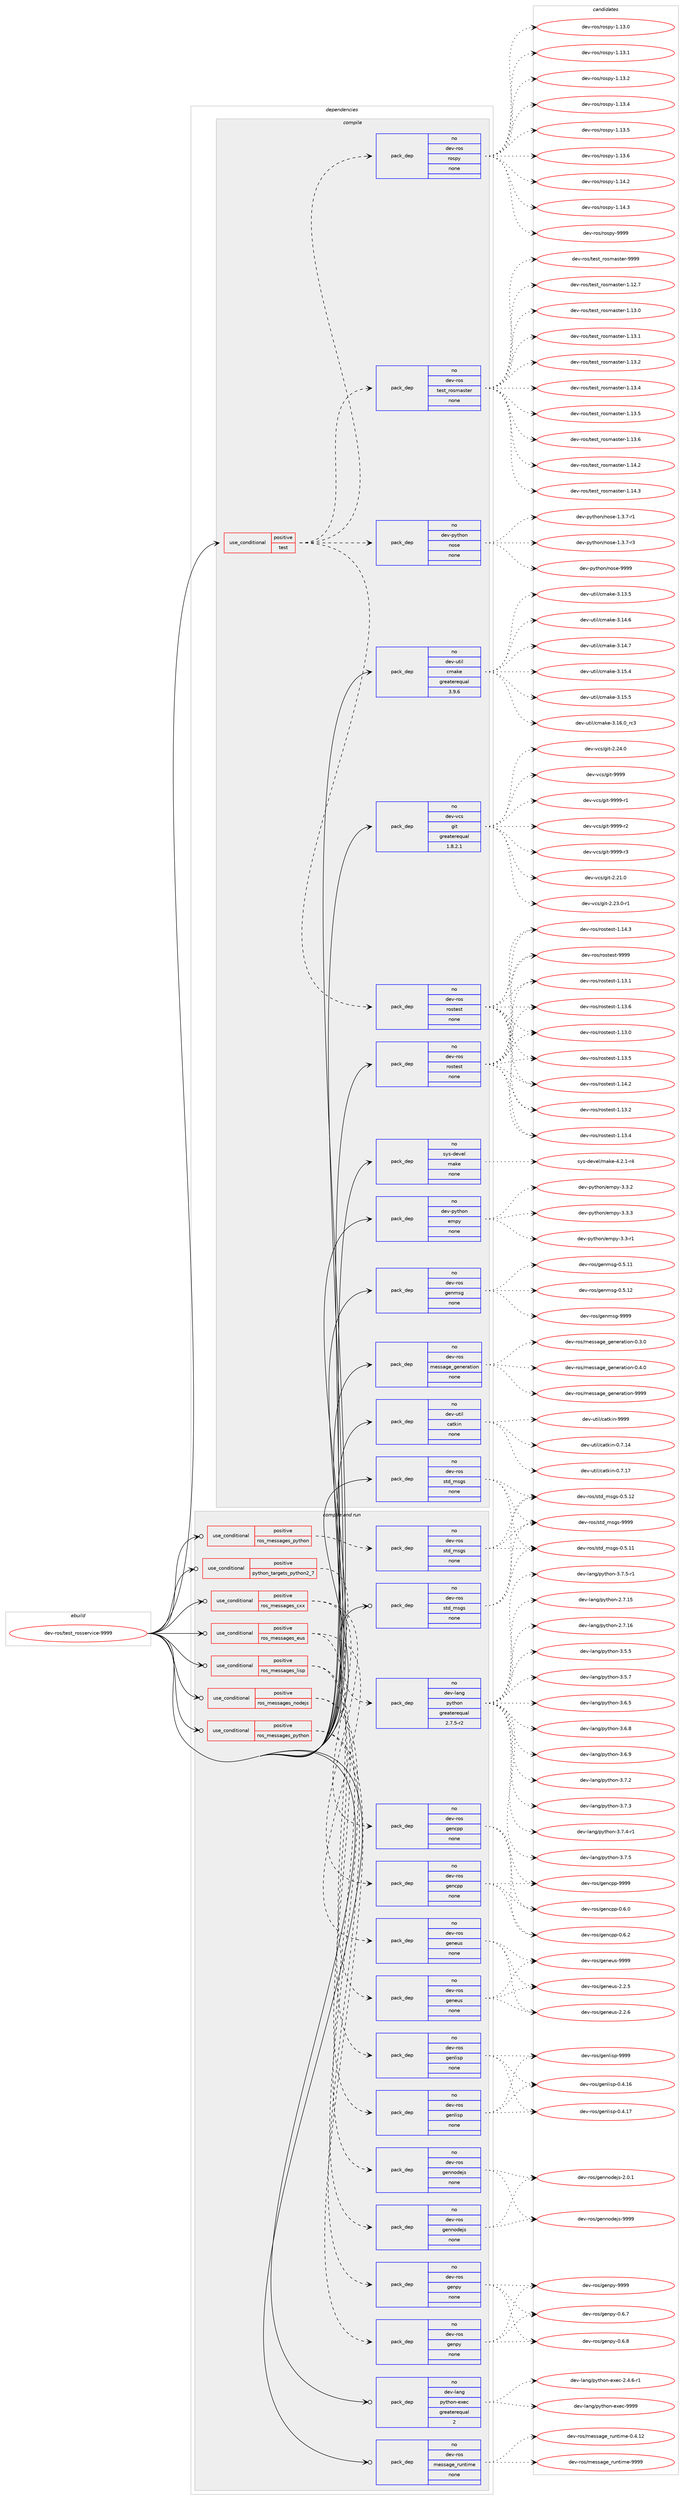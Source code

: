digraph prolog {

# *************
# Graph options
# *************

newrank=true;
concentrate=true;
compound=true;
graph [rankdir=LR,fontname=Helvetica,fontsize=10,ranksep=1.5];#, ranksep=2.5, nodesep=0.2];
edge  [arrowhead=vee];
node  [fontname=Helvetica,fontsize=10];

# **********
# The ebuild
# **********

subgraph cluster_leftcol {
color=gray;
rank=same;
label=<<i>ebuild</i>>;
id [label="dev-ros/test_rosservice-9999", color=red, width=4, href="../dev-ros/test_rosservice-9999.svg"];
}

# ****************
# The dependencies
# ****************

subgraph cluster_midcol {
color=gray;
label=<<i>dependencies</i>>;
subgraph cluster_compile {
fillcolor="#eeeeee";
style=filled;
label=<<i>compile</i>>;
subgraph cond156162 {
dependency670573 [label=<<TABLE BORDER="0" CELLBORDER="1" CELLSPACING="0" CELLPADDING="4"><TR><TD ROWSPAN="3" CELLPADDING="10">use_conditional</TD></TR><TR><TD>positive</TD></TR><TR><TD>test</TD></TR></TABLE>>, shape=none, color=red];
subgraph pack502505 {
dependency670574 [label=<<TABLE BORDER="0" CELLBORDER="1" CELLSPACING="0" CELLPADDING="4" WIDTH="220"><TR><TD ROWSPAN="6" CELLPADDING="30">pack_dep</TD></TR><TR><TD WIDTH="110">no</TD></TR><TR><TD>dev-ros</TD></TR><TR><TD>test_rosmaster</TD></TR><TR><TD>none</TD></TR><TR><TD></TD></TR></TABLE>>, shape=none, color=blue];
}
dependency670573:e -> dependency670574:w [weight=20,style="dashed",arrowhead="vee"];
subgraph pack502506 {
dependency670575 [label=<<TABLE BORDER="0" CELLBORDER="1" CELLSPACING="0" CELLPADDING="4" WIDTH="220"><TR><TD ROWSPAN="6" CELLPADDING="30">pack_dep</TD></TR><TR><TD WIDTH="110">no</TD></TR><TR><TD>dev-ros</TD></TR><TR><TD>rospy</TD></TR><TR><TD>none</TD></TR><TR><TD></TD></TR></TABLE>>, shape=none, color=blue];
}
dependency670573:e -> dependency670575:w [weight=20,style="dashed",arrowhead="vee"];
subgraph pack502507 {
dependency670576 [label=<<TABLE BORDER="0" CELLBORDER="1" CELLSPACING="0" CELLPADDING="4" WIDTH="220"><TR><TD ROWSPAN="6" CELLPADDING="30">pack_dep</TD></TR><TR><TD WIDTH="110">no</TD></TR><TR><TD>dev-ros</TD></TR><TR><TD>rostest</TD></TR><TR><TD>none</TD></TR><TR><TD></TD></TR></TABLE>>, shape=none, color=blue];
}
dependency670573:e -> dependency670576:w [weight=20,style="dashed",arrowhead="vee"];
subgraph pack502508 {
dependency670577 [label=<<TABLE BORDER="0" CELLBORDER="1" CELLSPACING="0" CELLPADDING="4" WIDTH="220"><TR><TD ROWSPAN="6" CELLPADDING="30">pack_dep</TD></TR><TR><TD WIDTH="110">no</TD></TR><TR><TD>dev-python</TD></TR><TR><TD>nose</TD></TR><TR><TD>none</TD></TR><TR><TD></TD></TR></TABLE>>, shape=none, color=blue];
}
dependency670573:e -> dependency670577:w [weight=20,style="dashed",arrowhead="vee"];
}
id:e -> dependency670573:w [weight=20,style="solid",arrowhead="vee"];
subgraph pack502509 {
dependency670578 [label=<<TABLE BORDER="0" CELLBORDER="1" CELLSPACING="0" CELLPADDING="4" WIDTH="220"><TR><TD ROWSPAN="6" CELLPADDING="30">pack_dep</TD></TR><TR><TD WIDTH="110">no</TD></TR><TR><TD>dev-python</TD></TR><TR><TD>empy</TD></TR><TR><TD>none</TD></TR><TR><TD></TD></TR></TABLE>>, shape=none, color=blue];
}
id:e -> dependency670578:w [weight=20,style="solid",arrowhead="vee"];
subgraph pack502510 {
dependency670579 [label=<<TABLE BORDER="0" CELLBORDER="1" CELLSPACING="0" CELLPADDING="4" WIDTH="220"><TR><TD ROWSPAN="6" CELLPADDING="30">pack_dep</TD></TR><TR><TD WIDTH="110">no</TD></TR><TR><TD>dev-ros</TD></TR><TR><TD>genmsg</TD></TR><TR><TD>none</TD></TR><TR><TD></TD></TR></TABLE>>, shape=none, color=blue];
}
id:e -> dependency670579:w [weight=20,style="solid",arrowhead="vee"];
subgraph pack502511 {
dependency670580 [label=<<TABLE BORDER="0" CELLBORDER="1" CELLSPACING="0" CELLPADDING="4" WIDTH="220"><TR><TD ROWSPAN="6" CELLPADDING="30">pack_dep</TD></TR><TR><TD WIDTH="110">no</TD></TR><TR><TD>dev-ros</TD></TR><TR><TD>message_generation</TD></TR><TR><TD>none</TD></TR><TR><TD></TD></TR></TABLE>>, shape=none, color=blue];
}
id:e -> dependency670580:w [weight=20,style="solid",arrowhead="vee"];
subgraph pack502512 {
dependency670581 [label=<<TABLE BORDER="0" CELLBORDER="1" CELLSPACING="0" CELLPADDING="4" WIDTH="220"><TR><TD ROWSPAN="6" CELLPADDING="30">pack_dep</TD></TR><TR><TD WIDTH="110">no</TD></TR><TR><TD>dev-ros</TD></TR><TR><TD>rostest</TD></TR><TR><TD>none</TD></TR><TR><TD></TD></TR></TABLE>>, shape=none, color=blue];
}
id:e -> dependency670581:w [weight=20,style="solid",arrowhead="vee"];
subgraph pack502513 {
dependency670582 [label=<<TABLE BORDER="0" CELLBORDER="1" CELLSPACING="0" CELLPADDING="4" WIDTH="220"><TR><TD ROWSPAN="6" CELLPADDING="30">pack_dep</TD></TR><TR><TD WIDTH="110">no</TD></TR><TR><TD>dev-ros</TD></TR><TR><TD>std_msgs</TD></TR><TR><TD>none</TD></TR><TR><TD></TD></TR></TABLE>>, shape=none, color=blue];
}
id:e -> dependency670582:w [weight=20,style="solid",arrowhead="vee"];
subgraph pack502514 {
dependency670583 [label=<<TABLE BORDER="0" CELLBORDER="1" CELLSPACING="0" CELLPADDING="4" WIDTH="220"><TR><TD ROWSPAN="6" CELLPADDING="30">pack_dep</TD></TR><TR><TD WIDTH="110">no</TD></TR><TR><TD>dev-util</TD></TR><TR><TD>catkin</TD></TR><TR><TD>none</TD></TR><TR><TD></TD></TR></TABLE>>, shape=none, color=blue];
}
id:e -> dependency670583:w [weight=20,style="solid",arrowhead="vee"];
subgraph pack502515 {
dependency670584 [label=<<TABLE BORDER="0" CELLBORDER="1" CELLSPACING="0" CELLPADDING="4" WIDTH="220"><TR><TD ROWSPAN="6" CELLPADDING="30">pack_dep</TD></TR><TR><TD WIDTH="110">no</TD></TR><TR><TD>dev-util</TD></TR><TR><TD>cmake</TD></TR><TR><TD>greaterequal</TD></TR><TR><TD>3.9.6</TD></TR></TABLE>>, shape=none, color=blue];
}
id:e -> dependency670584:w [weight=20,style="solid",arrowhead="vee"];
subgraph pack502516 {
dependency670585 [label=<<TABLE BORDER="0" CELLBORDER="1" CELLSPACING="0" CELLPADDING="4" WIDTH="220"><TR><TD ROWSPAN="6" CELLPADDING="30">pack_dep</TD></TR><TR><TD WIDTH="110">no</TD></TR><TR><TD>dev-vcs</TD></TR><TR><TD>git</TD></TR><TR><TD>greaterequal</TD></TR><TR><TD>1.8.2.1</TD></TR></TABLE>>, shape=none, color=blue];
}
id:e -> dependency670585:w [weight=20,style="solid",arrowhead="vee"];
subgraph pack502517 {
dependency670586 [label=<<TABLE BORDER="0" CELLBORDER="1" CELLSPACING="0" CELLPADDING="4" WIDTH="220"><TR><TD ROWSPAN="6" CELLPADDING="30">pack_dep</TD></TR><TR><TD WIDTH="110">no</TD></TR><TR><TD>sys-devel</TD></TR><TR><TD>make</TD></TR><TR><TD>none</TD></TR><TR><TD></TD></TR></TABLE>>, shape=none, color=blue];
}
id:e -> dependency670586:w [weight=20,style="solid",arrowhead="vee"];
}
subgraph cluster_compileandrun {
fillcolor="#eeeeee";
style=filled;
label=<<i>compile and run</i>>;
subgraph cond156163 {
dependency670587 [label=<<TABLE BORDER="0" CELLBORDER="1" CELLSPACING="0" CELLPADDING="4"><TR><TD ROWSPAN="3" CELLPADDING="10">use_conditional</TD></TR><TR><TD>positive</TD></TR><TR><TD>python_targets_python2_7</TD></TR></TABLE>>, shape=none, color=red];
subgraph pack502518 {
dependency670588 [label=<<TABLE BORDER="0" CELLBORDER="1" CELLSPACING="0" CELLPADDING="4" WIDTH="220"><TR><TD ROWSPAN="6" CELLPADDING="30">pack_dep</TD></TR><TR><TD WIDTH="110">no</TD></TR><TR><TD>dev-lang</TD></TR><TR><TD>python</TD></TR><TR><TD>greaterequal</TD></TR><TR><TD>2.7.5-r2</TD></TR></TABLE>>, shape=none, color=blue];
}
dependency670587:e -> dependency670588:w [weight=20,style="dashed",arrowhead="vee"];
}
id:e -> dependency670587:w [weight=20,style="solid",arrowhead="odotvee"];
subgraph cond156164 {
dependency670589 [label=<<TABLE BORDER="0" CELLBORDER="1" CELLSPACING="0" CELLPADDING="4"><TR><TD ROWSPAN="3" CELLPADDING="10">use_conditional</TD></TR><TR><TD>positive</TD></TR><TR><TD>ros_messages_cxx</TD></TR></TABLE>>, shape=none, color=red];
subgraph pack502519 {
dependency670590 [label=<<TABLE BORDER="0" CELLBORDER="1" CELLSPACING="0" CELLPADDING="4" WIDTH="220"><TR><TD ROWSPAN="6" CELLPADDING="30">pack_dep</TD></TR><TR><TD WIDTH="110">no</TD></TR><TR><TD>dev-ros</TD></TR><TR><TD>gencpp</TD></TR><TR><TD>none</TD></TR><TR><TD></TD></TR></TABLE>>, shape=none, color=blue];
}
dependency670589:e -> dependency670590:w [weight=20,style="dashed",arrowhead="vee"];
subgraph pack502520 {
dependency670591 [label=<<TABLE BORDER="0" CELLBORDER="1" CELLSPACING="0" CELLPADDING="4" WIDTH="220"><TR><TD ROWSPAN="6" CELLPADDING="30">pack_dep</TD></TR><TR><TD WIDTH="110">no</TD></TR><TR><TD>dev-ros</TD></TR><TR><TD>gencpp</TD></TR><TR><TD>none</TD></TR><TR><TD></TD></TR></TABLE>>, shape=none, color=blue];
}
dependency670589:e -> dependency670591:w [weight=20,style="dashed",arrowhead="vee"];
}
id:e -> dependency670589:w [weight=20,style="solid",arrowhead="odotvee"];
subgraph cond156165 {
dependency670592 [label=<<TABLE BORDER="0" CELLBORDER="1" CELLSPACING="0" CELLPADDING="4"><TR><TD ROWSPAN="3" CELLPADDING="10">use_conditional</TD></TR><TR><TD>positive</TD></TR><TR><TD>ros_messages_eus</TD></TR></TABLE>>, shape=none, color=red];
subgraph pack502521 {
dependency670593 [label=<<TABLE BORDER="0" CELLBORDER="1" CELLSPACING="0" CELLPADDING="4" WIDTH="220"><TR><TD ROWSPAN="6" CELLPADDING="30">pack_dep</TD></TR><TR><TD WIDTH="110">no</TD></TR><TR><TD>dev-ros</TD></TR><TR><TD>geneus</TD></TR><TR><TD>none</TD></TR><TR><TD></TD></TR></TABLE>>, shape=none, color=blue];
}
dependency670592:e -> dependency670593:w [weight=20,style="dashed",arrowhead="vee"];
subgraph pack502522 {
dependency670594 [label=<<TABLE BORDER="0" CELLBORDER="1" CELLSPACING="0" CELLPADDING="4" WIDTH="220"><TR><TD ROWSPAN="6" CELLPADDING="30">pack_dep</TD></TR><TR><TD WIDTH="110">no</TD></TR><TR><TD>dev-ros</TD></TR><TR><TD>geneus</TD></TR><TR><TD>none</TD></TR><TR><TD></TD></TR></TABLE>>, shape=none, color=blue];
}
dependency670592:e -> dependency670594:w [weight=20,style="dashed",arrowhead="vee"];
}
id:e -> dependency670592:w [weight=20,style="solid",arrowhead="odotvee"];
subgraph cond156166 {
dependency670595 [label=<<TABLE BORDER="0" CELLBORDER="1" CELLSPACING="0" CELLPADDING="4"><TR><TD ROWSPAN="3" CELLPADDING="10">use_conditional</TD></TR><TR><TD>positive</TD></TR><TR><TD>ros_messages_lisp</TD></TR></TABLE>>, shape=none, color=red];
subgraph pack502523 {
dependency670596 [label=<<TABLE BORDER="0" CELLBORDER="1" CELLSPACING="0" CELLPADDING="4" WIDTH="220"><TR><TD ROWSPAN="6" CELLPADDING="30">pack_dep</TD></TR><TR><TD WIDTH="110">no</TD></TR><TR><TD>dev-ros</TD></TR><TR><TD>genlisp</TD></TR><TR><TD>none</TD></TR><TR><TD></TD></TR></TABLE>>, shape=none, color=blue];
}
dependency670595:e -> dependency670596:w [weight=20,style="dashed",arrowhead="vee"];
subgraph pack502524 {
dependency670597 [label=<<TABLE BORDER="0" CELLBORDER="1" CELLSPACING="0" CELLPADDING="4" WIDTH="220"><TR><TD ROWSPAN="6" CELLPADDING="30">pack_dep</TD></TR><TR><TD WIDTH="110">no</TD></TR><TR><TD>dev-ros</TD></TR><TR><TD>genlisp</TD></TR><TR><TD>none</TD></TR><TR><TD></TD></TR></TABLE>>, shape=none, color=blue];
}
dependency670595:e -> dependency670597:w [weight=20,style="dashed",arrowhead="vee"];
}
id:e -> dependency670595:w [weight=20,style="solid",arrowhead="odotvee"];
subgraph cond156167 {
dependency670598 [label=<<TABLE BORDER="0" CELLBORDER="1" CELLSPACING="0" CELLPADDING="4"><TR><TD ROWSPAN="3" CELLPADDING="10">use_conditional</TD></TR><TR><TD>positive</TD></TR><TR><TD>ros_messages_nodejs</TD></TR></TABLE>>, shape=none, color=red];
subgraph pack502525 {
dependency670599 [label=<<TABLE BORDER="0" CELLBORDER="1" CELLSPACING="0" CELLPADDING="4" WIDTH="220"><TR><TD ROWSPAN="6" CELLPADDING="30">pack_dep</TD></TR><TR><TD WIDTH="110">no</TD></TR><TR><TD>dev-ros</TD></TR><TR><TD>gennodejs</TD></TR><TR><TD>none</TD></TR><TR><TD></TD></TR></TABLE>>, shape=none, color=blue];
}
dependency670598:e -> dependency670599:w [weight=20,style="dashed",arrowhead="vee"];
subgraph pack502526 {
dependency670600 [label=<<TABLE BORDER="0" CELLBORDER="1" CELLSPACING="0" CELLPADDING="4" WIDTH="220"><TR><TD ROWSPAN="6" CELLPADDING="30">pack_dep</TD></TR><TR><TD WIDTH="110">no</TD></TR><TR><TD>dev-ros</TD></TR><TR><TD>gennodejs</TD></TR><TR><TD>none</TD></TR><TR><TD></TD></TR></TABLE>>, shape=none, color=blue];
}
dependency670598:e -> dependency670600:w [weight=20,style="dashed",arrowhead="vee"];
}
id:e -> dependency670598:w [weight=20,style="solid",arrowhead="odotvee"];
subgraph cond156168 {
dependency670601 [label=<<TABLE BORDER="0" CELLBORDER="1" CELLSPACING="0" CELLPADDING="4"><TR><TD ROWSPAN="3" CELLPADDING="10">use_conditional</TD></TR><TR><TD>positive</TD></TR><TR><TD>ros_messages_python</TD></TR></TABLE>>, shape=none, color=red];
subgraph pack502527 {
dependency670602 [label=<<TABLE BORDER="0" CELLBORDER="1" CELLSPACING="0" CELLPADDING="4" WIDTH="220"><TR><TD ROWSPAN="6" CELLPADDING="30">pack_dep</TD></TR><TR><TD WIDTH="110">no</TD></TR><TR><TD>dev-ros</TD></TR><TR><TD>genpy</TD></TR><TR><TD>none</TD></TR><TR><TD></TD></TR></TABLE>>, shape=none, color=blue];
}
dependency670601:e -> dependency670602:w [weight=20,style="dashed",arrowhead="vee"];
subgraph pack502528 {
dependency670603 [label=<<TABLE BORDER="0" CELLBORDER="1" CELLSPACING="0" CELLPADDING="4" WIDTH="220"><TR><TD ROWSPAN="6" CELLPADDING="30">pack_dep</TD></TR><TR><TD WIDTH="110">no</TD></TR><TR><TD>dev-ros</TD></TR><TR><TD>genpy</TD></TR><TR><TD>none</TD></TR><TR><TD></TD></TR></TABLE>>, shape=none, color=blue];
}
dependency670601:e -> dependency670603:w [weight=20,style="dashed",arrowhead="vee"];
}
id:e -> dependency670601:w [weight=20,style="solid",arrowhead="odotvee"];
subgraph cond156169 {
dependency670604 [label=<<TABLE BORDER="0" CELLBORDER="1" CELLSPACING="0" CELLPADDING="4"><TR><TD ROWSPAN="3" CELLPADDING="10">use_conditional</TD></TR><TR><TD>positive</TD></TR><TR><TD>ros_messages_python</TD></TR></TABLE>>, shape=none, color=red];
subgraph pack502529 {
dependency670605 [label=<<TABLE BORDER="0" CELLBORDER="1" CELLSPACING="0" CELLPADDING="4" WIDTH="220"><TR><TD ROWSPAN="6" CELLPADDING="30">pack_dep</TD></TR><TR><TD WIDTH="110">no</TD></TR><TR><TD>dev-ros</TD></TR><TR><TD>std_msgs</TD></TR><TR><TD>none</TD></TR><TR><TD></TD></TR></TABLE>>, shape=none, color=blue];
}
dependency670604:e -> dependency670605:w [weight=20,style="dashed",arrowhead="vee"];
}
id:e -> dependency670604:w [weight=20,style="solid",arrowhead="odotvee"];
subgraph pack502530 {
dependency670606 [label=<<TABLE BORDER="0" CELLBORDER="1" CELLSPACING="0" CELLPADDING="4" WIDTH="220"><TR><TD ROWSPAN="6" CELLPADDING="30">pack_dep</TD></TR><TR><TD WIDTH="110">no</TD></TR><TR><TD>dev-lang</TD></TR><TR><TD>python-exec</TD></TR><TR><TD>greaterequal</TD></TR><TR><TD>2</TD></TR></TABLE>>, shape=none, color=blue];
}
id:e -> dependency670606:w [weight=20,style="solid",arrowhead="odotvee"];
subgraph pack502531 {
dependency670607 [label=<<TABLE BORDER="0" CELLBORDER="1" CELLSPACING="0" CELLPADDING="4" WIDTH="220"><TR><TD ROWSPAN="6" CELLPADDING="30">pack_dep</TD></TR><TR><TD WIDTH="110">no</TD></TR><TR><TD>dev-ros</TD></TR><TR><TD>message_runtime</TD></TR><TR><TD>none</TD></TR><TR><TD></TD></TR></TABLE>>, shape=none, color=blue];
}
id:e -> dependency670607:w [weight=20,style="solid",arrowhead="odotvee"];
subgraph pack502532 {
dependency670608 [label=<<TABLE BORDER="0" CELLBORDER="1" CELLSPACING="0" CELLPADDING="4" WIDTH="220"><TR><TD ROWSPAN="6" CELLPADDING="30">pack_dep</TD></TR><TR><TD WIDTH="110">no</TD></TR><TR><TD>dev-ros</TD></TR><TR><TD>std_msgs</TD></TR><TR><TD>none</TD></TR><TR><TD></TD></TR></TABLE>>, shape=none, color=blue];
}
id:e -> dependency670608:w [weight=20,style="solid",arrowhead="odotvee"];
}
subgraph cluster_run {
fillcolor="#eeeeee";
style=filled;
label=<<i>run</i>>;
}
}

# **************
# The candidates
# **************

subgraph cluster_choices {
rank=same;
color=gray;
label=<<i>candidates</i>>;

subgraph choice502505 {
color=black;
nodesep=1;
choice1001011184511411111547116101115116951141111151099711511610111445494649504655 [label="dev-ros/test_rosmaster-1.12.7", color=red, width=4,href="../dev-ros/test_rosmaster-1.12.7.svg"];
choice1001011184511411111547116101115116951141111151099711511610111445494649514648 [label="dev-ros/test_rosmaster-1.13.0", color=red, width=4,href="../dev-ros/test_rosmaster-1.13.0.svg"];
choice1001011184511411111547116101115116951141111151099711511610111445494649514649 [label="dev-ros/test_rosmaster-1.13.1", color=red, width=4,href="../dev-ros/test_rosmaster-1.13.1.svg"];
choice1001011184511411111547116101115116951141111151099711511610111445494649514650 [label="dev-ros/test_rosmaster-1.13.2", color=red, width=4,href="../dev-ros/test_rosmaster-1.13.2.svg"];
choice1001011184511411111547116101115116951141111151099711511610111445494649514652 [label="dev-ros/test_rosmaster-1.13.4", color=red, width=4,href="../dev-ros/test_rosmaster-1.13.4.svg"];
choice1001011184511411111547116101115116951141111151099711511610111445494649514653 [label="dev-ros/test_rosmaster-1.13.5", color=red, width=4,href="../dev-ros/test_rosmaster-1.13.5.svg"];
choice1001011184511411111547116101115116951141111151099711511610111445494649514654 [label="dev-ros/test_rosmaster-1.13.6", color=red, width=4,href="../dev-ros/test_rosmaster-1.13.6.svg"];
choice1001011184511411111547116101115116951141111151099711511610111445494649524650 [label="dev-ros/test_rosmaster-1.14.2", color=red, width=4,href="../dev-ros/test_rosmaster-1.14.2.svg"];
choice1001011184511411111547116101115116951141111151099711511610111445494649524651 [label="dev-ros/test_rosmaster-1.14.3", color=red, width=4,href="../dev-ros/test_rosmaster-1.14.3.svg"];
choice100101118451141111154711610111511695114111115109971151161011144557575757 [label="dev-ros/test_rosmaster-9999", color=red, width=4,href="../dev-ros/test_rosmaster-9999.svg"];
dependency670574:e -> choice1001011184511411111547116101115116951141111151099711511610111445494649504655:w [style=dotted,weight="100"];
dependency670574:e -> choice1001011184511411111547116101115116951141111151099711511610111445494649514648:w [style=dotted,weight="100"];
dependency670574:e -> choice1001011184511411111547116101115116951141111151099711511610111445494649514649:w [style=dotted,weight="100"];
dependency670574:e -> choice1001011184511411111547116101115116951141111151099711511610111445494649514650:w [style=dotted,weight="100"];
dependency670574:e -> choice1001011184511411111547116101115116951141111151099711511610111445494649514652:w [style=dotted,weight="100"];
dependency670574:e -> choice1001011184511411111547116101115116951141111151099711511610111445494649514653:w [style=dotted,weight="100"];
dependency670574:e -> choice1001011184511411111547116101115116951141111151099711511610111445494649514654:w [style=dotted,weight="100"];
dependency670574:e -> choice1001011184511411111547116101115116951141111151099711511610111445494649524650:w [style=dotted,weight="100"];
dependency670574:e -> choice1001011184511411111547116101115116951141111151099711511610111445494649524651:w [style=dotted,weight="100"];
dependency670574:e -> choice100101118451141111154711610111511695114111115109971151161011144557575757:w [style=dotted,weight="100"];
}
subgraph choice502506 {
color=black;
nodesep=1;
choice100101118451141111154711411111511212145494649514648 [label="dev-ros/rospy-1.13.0", color=red, width=4,href="../dev-ros/rospy-1.13.0.svg"];
choice100101118451141111154711411111511212145494649514649 [label="dev-ros/rospy-1.13.1", color=red, width=4,href="../dev-ros/rospy-1.13.1.svg"];
choice100101118451141111154711411111511212145494649514650 [label="dev-ros/rospy-1.13.2", color=red, width=4,href="../dev-ros/rospy-1.13.2.svg"];
choice100101118451141111154711411111511212145494649514652 [label="dev-ros/rospy-1.13.4", color=red, width=4,href="../dev-ros/rospy-1.13.4.svg"];
choice100101118451141111154711411111511212145494649514653 [label="dev-ros/rospy-1.13.5", color=red, width=4,href="../dev-ros/rospy-1.13.5.svg"];
choice100101118451141111154711411111511212145494649514654 [label="dev-ros/rospy-1.13.6", color=red, width=4,href="../dev-ros/rospy-1.13.6.svg"];
choice100101118451141111154711411111511212145494649524650 [label="dev-ros/rospy-1.14.2", color=red, width=4,href="../dev-ros/rospy-1.14.2.svg"];
choice100101118451141111154711411111511212145494649524651 [label="dev-ros/rospy-1.14.3", color=red, width=4,href="../dev-ros/rospy-1.14.3.svg"];
choice10010111845114111115471141111151121214557575757 [label="dev-ros/rospy-9999", color=red, width=4,href="../dev-ros/rospy-9999.svg"];
dependency670575:e -> choice100101118451141111154711411111511212145494649514648:w [style=dotted,weight="100"];
dependency670575:e -> choice100101118451141111154711411111511212145494649514649:w [style=dotted,weight="100"];
dependency670575:e -> choice100101118451141111154711411111511212145494649514650:w [style=dotted,weight="100"];
dependency670575:e -> choice100101118451141111154711411111511212145494649514652:w [style=dotted,weight="100"];
dependency670575:e -> choice100101118451141111154711411111511212145494649514653:w [style=dotted,weight="100"];
dependency670575:e -> choice100101118451141111154711411111511212145494649514654:w [style=dotted,weight="100"];
dependency670575:e -> choice100101118451141111154711411111511212145494649524650:w [style=dotted,weight="100"];
dependency670575:e -> choice100101118451141111154711411111511212145494649524651:w [style=dotted,weight="100"];
dependency670575:e -> choice10010111845114111115471141111151121214557575757:w [style=dotted,weight="100"];
}
subgraph choice502507 {
color=black;
nodesep=1;
choice100101118451141111154711411111511610111511645494649514648 [label="dev-ros/rostest-1.13.0", color=red, width=4,href="../dev-ros/rostest-1.13.0.svg"];
choice100101118451141111154711411111511610111511645494649514649 [label="dev-ros/rostest-1.13.1", color=red, width=4,href="../dev-ros/rostest-1.13.1.svg"];
choice100101118451141111154711411111511610111511645494649514650 [label="dev-ros/rostest-1.13.2", color=red, width=4,href="../dev-ros/rostest-1.13.2.svg"];
choice100101118451141111154711411111511610111511645494649514652 [label="dev-ros/rostest-1.13.4", color=red, width=4,href="../dev-ros/rostest-1.13.4.svg"];
choice100101118451141111154711411111511610111511645494649514653 [label="dev-ros/rostest-1.13.5", color=red, width=4,href="../dev-ros/rostest-1.13.5.svg"];
choice100101118451141111154711411111511610111511645494649514654 [label="dev-ros/rostest-1.13.6", color=red, width=4,href="../dev-ros/rostest-1.13.6.svg"];
choice100101118451141111154711411111511610111511645494649524650 [label="dev-ros/rostest-1.14.2", color=red, width=4,href="../dev-ros/rostest-1.14.2.svg"];
choice100101118451141111154711411111511610111511645494649524651 [label="dev-ros/rostest-1.14.3", color=red, width=4,href="../dev-ros/rostest-1.14.3.svg"];
choice10010111845114111115471141111151161011151164557575757 [label="dev-ros/rostest-9999", color=red, width=4,href="../dev-ros/rostest-9999.svg"];
dependency670576:e -> choice100101118451141111154711411111511610111511645494649514648:w [style=dotted,weight="100"];
dependency670576:e -> choice100101118451141111154711411111511610111511645494649514649:w [style=dotted,weight="100"];
dependency670576:e -> choice100101118451141111154711411111511610111511645494649514650:w [style=dotted,weight="100"];
dependency670576:e -> choice100101118451141111154711411111511610111511645494649514652:w [style=dotted,weight="100"];
dependency670576:e -> choice100101118451141111154711411111511610111511645494649514653:w [style=dotted,weight="100"];
dependency670576:e -> choice100101118451141111154711411111511610111511645494649514654:w [style=dotted,weight="100"];
dependency670576:e -> choice100101118451141111154711411111511610111511645494649524650:w [style=dotted,weight="100"];
dependency670576:e -> choice100101118451141111154711411111511610111511645494649524651:w [style=dotted,weight="100"];
dependency670576:e -> choice10010111845114111115471141111151161011151164557575757:w [style=dotted,weight="100"];
}
subgraph choice502508 {
color=black;
nodesep=1;
choice10010111845112121116104111110471101111151014549465146554511449 [label="dev-python/nose-1.3.7-r1", color=red, width=4,href="../dev-python/nose-1.3.7-r1.svg"];
choice10010111845112121116104111110471101111151014549465146554511451 [label="dev-python/nose-1.3.7-r3", color=red, width=4,href="../dev-python/nose-1.3.7-r3.svg"];
choice10010111845112121116104111110471101111151014557575757 [label="dev-python/nose-9999", color=red, width=4,href="../dev-python/nose-9999.svg"];
dependency670577:e -> choice10010111845112121116104111110471101111151014549465146554511449:w [style=dotted,weight="100"];
dependency670577:e -> choice10010111845112121116104111110471101111151014549465146554511451:w [style=dotted,weight="100"];
dependency670577:e -> choice10010111845112121116104111110471101111151014557575757:w [style=dotted,weight="100"];
}
subgraph choice502509 {
color=black;
nodesep=1;
choice1001011184511212111610411111047101109112121455146514511449 [label="dev-python/empy-3.3-r1", color=red, width=4,href="../dev-python/empy-3.3-r1.svg"];
choice1001011184511212111610411111047101109112121455146514650 [label="dev-python/empy-3.3.2", color=red, width=4,href="../dev-python/empy-3.3.2.svg"];
choice1001011184511212111610411111047101109112121455146514651 [label="dev-python/empy-3.3.3", color=red, width=4,href="../dev-python/empy-3.3.3.svg"];
dependency670578:e -> choice1001011184511212111610411111047101109112121455146514511449:w [style=dotted,weight="100"];
dependency670578:e -> choice1001011184511212111610411111047101109112121455146514650:w [style=dotted,weight="100"];
dependency670578:e -> choice1001011184511212111610411111047101109112121455146514651:w [style=dotted,weight="100"];
}
subgraph choice502510 {
color=black;
nodesep=1;
choice100101118451141111154710310111010911510345484653464949 [label="dev-ros/genmsg-0.5.11", color=red, width=4,href="../dev-ros/genmsg-0.5.11.svg"];
choice100101118451141111154710310111010911510345484653464950 [label="dev-ros/genmsg-0.5.12", color=red, width=4,href="../dev-ros/genmsg-0.5.12.svg"];
choice10010111845114111115471031011101091151034557575757 [label="dev-ros/genmsg-9999", color=red, width=4,href="../dev-ros/genmsg-9999.svg"];
dependency670579:e -> choice100101118451141111154710310111010911510345484653464949:w [style=dotted,weight="100"];
dependency670579:e -> choice100101118451141111154710310111010911510345484653464950:w [style=dotted,weight="100"];
dependency670579:e -> choice10010111845114111115471031011101091151034557575757:w [style=dotted,weight="100"];
}
subgraph choice502511 {
color=black;
nodesep=1;
choice1001011184511411111547109101115115971031019510310111010111497116105111110454846514648 [label="dev-ros/message_generation-0.3.0", color=red, width=4,href="../dev-ros/message_generation-0.3.0.svg"];
choice1001011184511411111547109101115115971031019510310111010111497116105111110454846524648 [label="dev-ros/message_generation-0.4.0", color=red, width=4,href="../dev-ros/message_generation-0.4.0.svg"];
choice10010111845114111115471091011151159710310195103101110101114971161051111104557575757 [label="dev-ros/message_generation-9999", color=red, width=4,href="../dev-ros/message_generation-9999.svg"];
dependency670580:e -> choice1001011184511411111547109101115115971031019510310111010111497116105111110454846514648:w [style=dotted,weight="100"];
dependency670580:e -> choice1001011184511411111547109101115115971031019510310111010111497116105111110454846524648:w [style=dotted,weight="100"];
dependency670580:e -> choice10010111845114111115471091011151159710310195103101110101114971161051111104557575757:w [style=dotted,weight="100"];
}
subgraph choice502512 {
color=black;
nodesep=1;
choice100101118451141111154711411111511610111511645494649514648 [label="dev-ros/rostest-1.13.0", color=red, width=4,href="../dev-ros/rostest-1.13.0.svg"];
choice100101118451141111154711411111511610111511645494649514649 [label="dev-ros/rostest-1.13.1", color=red, width=4,href="../dev-ros/rostest-1.13.1.svg"];
choice100101118451141111154711411111511610111511645494649514650 [label="dev-ros/rostest-1.13.2", color=red, width=4,href="../dev-ros/rostest-1.13.2.svg"];
choice100101118451141111154711411111511610111511645494649514652 [label="dev-ros/rostest-1.13.4", color=red, width=4,href="../dev-ros/rostest-1.13.4.svg"];
choice100101118451141111154711411111511610111511645494649514653 [label="dev-ros/rostest-1.13.5", color=red, width=4,href="../dev-ros/rostest-1.13.5.svg"];
choice100101118451141111154711411111511610111511645494649514654 [label="dev-ros/rostest-1.13.6", color=red, width=4,href="../dev-ros/rostest-1.13.6.svg"];
choice100101118451141111154711411111511610111511645494649524650 [label="dev-ros/rostest-1.14.2", color=red, width=4,href="../dev-ros/rostest-1.14.2.svg"];
choice100101118451141111154711411111511610111511645494649524651 [label="dev-ros/rostest-1.14.3", color=red, width=4,href="../dev-ros/rostest-1.14.3.svg"];
choice10010111845114111115471141111151161011151164557575757 [label="dev-ros/rostest-9999", color=red, width=4,href="../dev-ros/rostest-9999.svg"];
dependency670581:e -> choice100101118451141111154711411111511610111511645494649514648:w [style=dotted,weight="100"];
dependency670581:e -> choice100101118451141111154711411111511610111511645494649514649:w [style=dotted,weight="100"];
dependency670581:e -> choice100101118451141111154711411111511610111511645494649514650:w [style=dotted,weight="100"];
dependency670581:e -> choice100101118451141111154711411111511610111511645494649514652:w [style=dotted,weight="100"];
dependency670581:e -> choice100101118451141111154711411111511610111511645494649514653:w [style=dotted,weight="100"];
dependency670581:e -> choice100101118451141111154711411111511610111511645494649514654:w [style=dotted,weight="100"];
dependency670581:e -> choice100101118451141111154711411111511610111511645494649524650:w [style=dotted,weight="100"];
dependency670581:e -> choice100101118451141111154711411111511610111511645494649524651:w [style=dotted,weight="100"];
dependency670581:e -> choice10010111845114111115471141111151161011151164557575757:w [style=dotted,weight="100"];
}
subgraph choice502513 {
color=black;
nodesep=1;
choice10010111845114111115471151161009510911510311545484653464949 [label="dev-ros/std_msgs-0.5.11", color=red, width=4,href="../dev-ros/std_msgs-0.5.11.svg"];
choice10010111845114111115471151161009510911510311545484653464950 [label="dev-ros/std_msgs-0.5.12", color=red, width=4,href="../dev-ros/std_msgs-0.5.12.svg"];
choice1001011184511411111547115116100951091151031154557575757 [label="dev-ros/std_msgs-9999", color=red, width=4,href="../dev-ros/std_msgs-9999.svg"];
dependency670582:e -> choice10010111845114111115471151161009510911510311545484653464949:w [style=dotted,weight="100"];
dependency670582:e -> choice10010111845114111115471151161009510911510311545484653464950:w [style=dotted,weight="100"];
dependency670582:e -> choice1001011184511411111547115116100951091151031154557575757:w [style=dotted,weight="100"];
}
subgraph choice502514 {
color=black;
nodesep=1;
choice1001011184511711610510847999711610710511045484655464952 [label="dev-util/catkin-0.7.14", color=red, width=4,href="../dev-util/catkin-0.7.14.svg"];
choice1001011184511711610510847999711610710511045484655464955 [label="dev-util/catkin-0.7.17", color=red, width=4,href="../dev-util/catkin-0.7.17.svg"];
choice100101118451171161051084799971161071051104557575757 [label="dev-util/catkin-9999", color=red, width=4,href="../dev-util/catkin-9999.svg"];
dependency670583:e -> choice1001011184511711610510847999711610710511045484655464952:w [style=dotted,weight="100"];
dependency670583:e -> choice1001011184511711610510847999711610710511045484655464955:w [style=dotted,weight="100"];
dependency670583:e -> choice100101118451171161051084799971161071051104557575757:w [style=dotted,weight="100"];
}
subgraph choice502515 {
color=black;
nodesep=1;
choice1001011184511711610510847991099710710145514649514653 [label="dev-util/cmake-3.13.5", color=red, width=4,href="../dev-util/cmake-3.13.5.svg"];
choice1001011184511711610510847991099710710145514649524654 [label="dev-util/cmake-3.14.6", color=red, width=4,href="../dev-util/cmake-3.14.6.svg"];
choice1001011184511711610510847991099710710145514649524655 [label="dev-util/cmake-3.14.7", color=red, width=4,href="../dev-util/cmake-3.14.7.svg"];
choice1001011184511711610510847991099710710145514649534652 [label="dev-util/cmake-3.15.4", color=red, width=4,href="../dev-util/cmake-3.15.4.svg"];
choice1001011184511711610510847991099710710145514649534653 [label="dev-util/cmake-3.15.5", color=red, width=4,href="../dev-util/cmake-3.15.5.svg"];
choice1001011184511711610510847991099710710145514649544648951149951 [label="dev-util/cmake-3.16.0_rc3", color=red, width=4,href="../dev-util/cmake-3.16.0_rc3.svg"];
dependency670584:e -> choice1001011184511711610510847991099710710145514649514653:w [style=dotted,weight="100"];
dependency670584:e -> choice1001011184511711610510847991099710710145514649524654:w [style=dotted,weight="100"];
dependency670584:e -> choice1001011184511711610510847991099710710145514649524655:w [style=dotted,weight="100"];
dependency670584:e -> choice1001011184511711610510847991099710710145514649534652:w [style=dotted,weight="100"];
dependency670584:e -> choice1001011184511711610510847991099710710145514649534653:w [style=dotted,weight="100"];
dependency670584:e -> choice1001011184511711610510847991099710710145514649544648951149951:w [style=dotted,weight="100"];
}
subgraph choice502516 {
color=black;
nodesep=1;
choice10010111845118991154710310511645504650494648 [label="dev-vcs/git-2.21.0", color=red, width=4,href="../dev-vcs/git-2.21.0.svg"];
choice100101118451189911547103105116455046505146484511449 [label="dev-vcs/git-2.23.0-r1", color=red, width=4,href="../dev-vcs/git-2.23.0-r1.svg"];
choice10010111845118991154710310511645504650524648 [label="dev-vcs/git-2.24.0", color=red, width=4,href="../dev-vcs/git-2.24.0.svg"];
choice1001011184511899115471031051164557575757 [label="dev-vcs/git-9999", color=red, width=4,href="../dev-vcs/git-9999.svg"];
choice10010111845118991154710310511645575757574511449 [label="dev-vcs/git-9999-r1", color=red, width=4,href="../dev-vcs/git-9999-r1.svg"];
choice10010111845118991154710310511645575757574511450 [label="dev-vcs/git-9999-r2", color=red, width=4,href="../dev-vcs/git-9999-r2.svg"];
choice10010111845118991154710310511645575757574511451 [label="dev-vcs/git-9999-r3", color=red, width=4,href="../dev-vcs/git-9999-r3.svg"];
dependency670585:e -> choice10010111845118991154710310511645504650494648:w [style=dotted,weight="100"];
dependency670585:e -> choice100101118451189911547103105116455046505146484511449:w [style=dotted,weight="100"];
dependency670585:e -> choice10010111845118991154710310511645504650524648:w [style=dotted,weight="100"];
dependency670585:e -> choice1001011184511899115471031051164557575757:w [style=dotted,weight="100"];
dependency670585:e -> choice10010111845118991154710310511645575757574511449:w [style=dotted,weight="100"];
dependency670585:e -> choice10010111845118991154710310511645575757574511450:w [style=dotted,weight="100"];
dependency670585:e -> choice10010111845118991154710310511645575757574511451:w [style=dotted,weight="100"];
}
subgraph choice502517 {
color=black;
nodesep=1;
choice1151211154510010111810110847109971071014552465046494511452 [label="sys-devel/make-4.2.1-r4", color=red, width=4,href="../sys-devel/make-4.2.1-r4.svg"];
dependency670586:e -> choice1151211154510010111810110847109971071014552465046494511452:w [style=dotted,weight="100"];
}
subgraph choice502518 {
color=black;
nodesep=1;
choice10010111845108971101034711212111610411111045504655464953 [label="dev-lang/python-2.7.15", color=red, width=4,href="../dev-lang/python-2.7.15.svg"];
choice10010111845108971101034711212111610411111045504655464954 [label="dev-lang/python-2.7.16", color=red, width=4,href="../dev-lang/python-2.7.16.svg"];
choice100101118451089711010347112121116104111110455146534653 [label="dev-lang/python-3.5.5", color=red, width=4,href="../dev-lang/python-3.5.5.svg"];
choice100101118451089711010347112121116104111110455146534655 [label="dev-lang/python-3.5.7", color=red, width=4,href="../dev-lang/python-3.5.7.svg"];
choice100101118451089711010347112121116104111110455146544653 [label="dev-lang/python-3.6.5", color=red, width=4,href="../dev-lang/python-3.6.5.svg"];
choice100101118451089711010347112121116104111110455146544656 [label="dev-lang/python-3.6.8", color=red, width=4,href="../dev-lang/python-3.6.8.svg"];
choice100101118451089711010347112121116104111110455146544657 [label="dev-lang/python-3.6.9", color=red, width=4,href="../dev-lang/python-3.6.9.svg"];
choice100101118451089711010347112121116104111110455146554650 [label="dev-lang/python-3.7.2", color=red, width=4,href="../dev-lang/python-3.7.2.svg"];
choice100101118451089711010347112121116104111110455146554651 [label="dev-lang/python-3.7.3", color=red, width=4,href="../dev-lang/python-3.7.3.svg"];
choice1001011184510897110103471121211161041111104551465546524511449 [label="dev-lang/python-3.7.4-r1", color=red, width=4,href="../dev-lang/python-3.7.4-r1.svg"];
choice100101118451089711010347112121116104111110455146554653 [label="dev-lang/python-3.7.5", color=red, width=4,href="../dev-lang/python-3.7.5.svg"];
choice1001011184510897110103471121211161041111104551465546534511449 [label="dev-lang/python-3.7.5-r1", color=red, width=4,href="../dev-lang/python-3.7.5-r1.svg"];
dependency670588:e -> choice10010111845108971101034711212111610411111045504655464953:w [style=dotted,weight="100"];
dependency670588:e -> choice10010111845108971101034711212111610411111045504655464954:w [style=dotted,weight="100"];
dependency670588:e -> choice100101118451089711010347112121116104111110455146534653:w [style=dotted,weight="100"];
dependency670588:e -> choice100101118451089711010347112121116104111110455146534655:w [style=dotted,weight="100"];
dependency670588:e -> choice100101118451089711010347112121116104111110455146544653:w [style=dotted,weight="100"];
dependency670588:e -> choice100101118451089711010347112121116104111110455146544656:w [style=dotted,weight="100"];
dependency670588:e -> choice100101118451089711010347112121116104111110455146544657:w [style=dotted,weight="100"];
dependency670588:e -> choice100101118451089711010347112121116104111110455146554650:w [style=dotted,weight="100"];
dependency670588:e -> choice100101118451089711010347112121116104111110455146554651:w [style=dotted,weight="100"];
dependency670588:e -> choice1001011184510897110103471121211161041111104551465546524511449:w [style=dotted,weight="100"];
dependency670588:e -> choice100101118451089711010347112121116104111110455146554653:w [style=dotted,weight="100"];
dependency670588:e -> choice1001011184510897110103471121211161041111104551465546534511449:w [style=dotted,weight="100"];
}
subgraph choice502519 {
color=black;
nodesep=1;
choice100101118451141111154710310111099112112454846544648 [label="dev-ros/gencpp-0.6.0", color=red, width=4,href="../dev-ros/gencpp-0.6.0.svg"];
choice100101118451141111154710310111099112112454846544650 [label="dev-ros/gencpp-0.6.2", color=red, width=4,href="../dev-ros/gencpp-0.6.2.svg"];
choice1001011184511411111547103101110991121124557575757 [label="dev-ros/gencpp-9999", color=red, width=4,href="../dev-ros/gencpp-9999.svg"];
dependency670590:e -> choice100101118451141111154710310111099112112454846544648:w [style=dotted,weight="100"];
dependency670590:e -> choice100101118451141111154710310111099112112454846544650:w [style=dotted,weight="100"];
dependency670590:e -> choice1001011184511411111547103101110991121124557575757:w [style=dotted,weight="100"];
}
subgraph choice502520 {
color=black;
nodesep=1;
choice100101118451141111154710310111099112112454846544648 [label="dev-ros/gencpp-0.6.0", color=red, width=4,href="../dev-ros/gencpp-0.6.0.svg"];
choice100101118451141111154710310111099112112454846544650 [label="dev-ros/gencpp-0.6.2", color=red, width=4,href="../dev-ros/gencpp-0.6.2.svg"];
choice1001011184511411111547103101110991121124557575757 [label="dev-ros/gencpp-9999", color=red, width=4,href="../dev-ros/gencpp-9999.svg"];
dependency670591:e -> choice100101118451141111154710310111099112112454846544648:w [style=dotted,weight="100"];
dependency670591:e -> choice100101118451141111154710310111099112112454846544650:w [style=dotted,weight="100"];
dependency670591:e -> choice1001011184511411111547103101110991121124557575757:w [style=dotted,weight="100"];
}
subgraph choice502521 {
color=black;
nodesep=1;
choice1001011184511411111547103101110101117115455046504653 [label="dev-ros/geneus-2.2.5", color=red, width=4,href="../dev-ros/geneus-2.2.5.svg"];
choice1001011184511411111547103101110101117115455046504654 [label="dev-ros/geneus-2.2.6", color=red, width=4,href="../dev-ros/geneus-2.2.6.svg"];
choice10010111845114111115471031011101011171154557575757 [label="dev-ros/geneus-9999", color=red, width=4,href="../dev-ros/geneus-9999.svg"];
dependency670593:e -> choice1001011184511411111547103101110101117115455046504653:w [style=dotted,weight="100"];
dependency670593:e -> choice1001011184511411111547103101110101117115455046504654:w [style=dotted,weight="100"];
dependency670593:e -> choice10010111845114111115471031011101011171154557575757:w [style=dotted,weight="100"];
}
subgraph choice502522 {
color=black;
nodesep=1;
choice1001011184511411111547103101110101117115455046504653 [label="dev-ros/geneus-2.2.5", color=red, width=4,href="../dev-ros/geneus-2.2.5.svg"];
choice1001011184511411111547103101110101117115455046504654 [label="dev-ros/geneus-2.2.6", color=red, width=4,href="../dev-ros/geneus-2.2.6.svg"];
choice10010111845114111115471031011101011171154557575757 [label="dev-ros/geneus-9999", color=red, width=4,href="../dev-ros/geneus-9999.svg"];
dependency670594:e -> choice1001011184511411111547103101110101117115455046504653:w [style=dotted,weight="100"];
dependency670594:e -> choice1001011184511411111547103101110101117115455046504654:w [style=dotted,weight="100"];
dependency670594:e -> choice10010111845114111115471031011101011171154557575757:w [style=dotted,weight="100"];
}
subgraph choice502523 {
color=black;
nodesep=1;
choice100101118451141111154710310111010810511511245484652464954 [label="dev-ros/genlisp-0.4.16", color=red, width=4,href="../dev-ros/genlisp-0.4.16.svg"];
choice100101118451141111154710310111010810511511245484652464955 [label="dev-ros/genlisp-0.4.17", color=red, width=4,href="../dev-ros/genlisp-0.4.17.svg"];
choice10010111845114111115471031011101081051151124557575757 [label="dev-ros/genlisp-9999", color=red, width=4,href="../dev-ros/genlisp-9999.svg"];
dependency670596:e -> choice100101118451141111154710310111010810511511245484652464954:w [style=dotted,weight="100"];
dependency670596:e -> choice100101118451141111154710310111010810511511245484652464955:w [style=dotted,weight="100"];
dependency670596:e -> choice10010111845114111115471031011101081051151124557575757:w [style=dotted,weight="100"];
}
subgraph choice502524 {
color=black;
nodesep=1;
choice100101118451141111154710310111010810511511245484652464954 [label="dev-ros/genlisp-0.4.16", color=red, width=4,href="../dev-ros/genlisp-0.4.16.svg"];
choice100101118451141111154710310111010810511511245484652464955 [label="dev-ros/genlisp-0.4.17", color=red, width=4,href="../dev-ros/genlisp-0.4.17.svg"];
choice10010111845114111115471031011101081051151124557575757 [label="dev-ros/genlisp-9999", color=red, width=4,href="../dev-ros/genlisp-9999.svg"];
dependency670597:e -> choice100101118451141111154710310111010810511511245484652464954:w [style=dotted,weight="100"];
dependency670597:e -> choice100101118451141111154710310111010810511511245484652464955:w [style=dotted,weight="100"];
dependency670597:e -> choice10010111845114111115471031011101081051151124557575757:w [style=dotted,weight="100"];
}
subgraph choice502525 {
color=black;
nodesep=1;
choice1001011184511411111547103101110110111100101106115455046484649 [label="dev-ros/gennodejs-2.0.1", color=red, width=4,href="../dev-ros/gennodejs-2.0.1.svg"];
choice10010111845114111115471031011101101111001011061154557575757 [label="dev-ros/gennodejs-9999", color=red, width=4,href="../dev-ros/gennodejs-9999.svg"];
dependency670599:e -> choice1001011184511411111547103101110110111100101106115455046484649:w [style=dotted,weight="100"];
dependency670599:e -> choice10010111845114111115471031011101101111001011061154557575757:w [style=dotted,weight="100"];
}
subgraph choice502526 {
color=black;
nodesep=1;
choice1001011184511411111547103101110110111100101106115455046484649 [label="dev-ros/gennodejs-2.0.1", color=red, width=4,href="../dev-ros/gennodejs-2.0.1.svg"];
choice10010111845114111115471031011101101111001011061154557575757 [label="dev-ros/gennodejs-9999", color=red, width=4,href="../dev-ros/gennodejs-9999.svg"];
dependency670600:e -> choice1001011184511411111547103101110110111100101106115455046484649:w [style=dotted,weight="100"];
dependency670600:e -> choice10010111845114111115471031011101101111001011061154557575757:w [style=dotted,weight="100"];
}
subgraph choice502527 {
color=black;
nodesep=1;
choice1001011184511411111547103101110112121454846544655 [label="dev-ros/genpy-0.6.7", color=red, width=4,href="../dev-ros/genpy-0.6.7.svg"];
choice1001011184511411111547103101110112121454846544656 [label="dev-ros/genpy-0.6.8", color=red, width=4,href="../dev-ros/genpy-0.6.8.svg"];
choice10010111845114111115471031011101121214557575757 [label="dev-ros/genpy-9999", color=red, width=4,href="../dev-ros/genpy-9999.svg"];
dependency670602:e -> choice1001011184511411111547103101110112121454846544655:w [style=dotted,weight="100"];
dependency670602:e -> choice1001011184511411111547103101110112121454846544656:w [style=dotted,weight="100"];
dependency670602:e -> choice10010111845114111115471031011101121214557575757:w [style=dotted,weight="100"];
}
subgraph choice502528 {
color=black;
nodesep=1;
choice1001011184511411111547103101110112121454846544655 [label="dev-ros/genpy-0.6.7", color=red, width=4,href="../dev-ros/genpy-0.6.7.svg"];
choice1001011184511411111547103101110112121454846544656 [label="dev-ros/genpy-0.6.8", color=red, width=4,href="../dev-ros/genpy-0.6.8.svg"];
choice10010111845114111115471031011101121214557575757 [label="dev-ros/genpy-9999", color=red, width=4,href="../dev-ros/genpy-9999.svg"];
dependency670603:e -> choice1001011184511411111547103101110112121454846544655:w [style=dotted,weight="100"];
dependency670603:e -> choice1001011184511411111547103101110112121454846544656:w [style=dotted,weight="100"];
dependency670603:e -> choice10010111845114111115471031011101121214557575757:w [style=dotted,weight="100"];
}
subgraph choice502529 {
color=black;
nodesep=1;
choice10010111845114111115471151161009510911510311545484653464949 [label="dev-ros/std_msgs-0.5.11", color=red, width=4,href="../dev-ros/std_msgs-0.5.11.svg"];
choice10010111845114111115471151161009510911510311545484653464950 [label="dev-ros/std_msgs-0.5.12", color=red, width=4,href="../dev-ros/std_msgs-0.5.12.svg"];
choice1001011184511411111547115116100951091151031154557575757 [label="dev-ros/std_msgs-9999", color=red, width=4,href="../dev-ros/std_msgs-9999.svg"];
dependency670605:e -> choice10010111845114111115471151161009510911510311545484653464949:w [style=dotted,weight="100"];
dependency670605:e -> choice10010111845114111115471151161009510911510311545484653464950:w [style=dotted,weight="100"];
dependency670605:e -> choice1001011184511411111547115116100951091151031154557575757:w [style=dotted,weight="100"];
}
subgraph choice502530 {
color=black;
nodesep=1;
choice10010111845108971101034711212111610411111045101120101994550465246544511449 [label="dev-lang/python-exec-2.4.6-r1", color=red, width=4,href="../dev-lang/python-exec-2.4.6-r1.svg"];
choice10010111845108971101034711212111610411111045101120101994557575757 [label="dev-lang/python-exec-9999", color=red, width=4,href="../dev-lang/python-exec-9999.svg"];
dependency670606:e -> choice10010111845108971101034711212111610411111045101120101994550465246544511449:w [style=dotted,weight="100"];
dependency670606:e -> choice10010111845108971101034711212111610411111045101120101994557575757:w [style=dotted,weight="100"];
}
subgraph choice502531 {
color=black;
nodesep=1;
choice1001011184511411111547109101115115971031019511411711011610510910145484652464950 [label="dev-ros/message_runtime-0.4.12", color=red, width=4,href="../dev-ros/message_runtime-0.4.12.svg"];
choice100101118451141111154710910111511597103101951141171101161051091014557575757 [label="dev-ros/message_runtime-9999", color=red, width=4,href="../dev-ros/message_runtime-9999.svg"];
dependency670607:e -> choice1001011184511411111547109101115115971031019511411711011610510910145484652464950:w [style=dotted,weight="100"];
dependency670607:e -> choice100101118451141111154710910111511597103101951141171101161051091014557575757:w [style=dotted,weight="100"];
}
subgraph choice502532 {
color=black;
nodesep=1;
choice10010111845114111115471151161009510911510311545484653464949 [label="dev-ros/std_msgs-0.5.11", color=red, width=4,href="../dev-ros/std_msgs-0.5.11.svg"];
choice10010111845114111115471151161009510911510311545484653464950 [label="dev-ros/std_msgs-0.5.12", color=red, width=4,href="../dev-ros/std_msgs-0.5.12.svg"];
choice1001011184511411111547115116100951091151031154557575757 [label="dev-ros/std_msgs-9999", color=red, width=4,href="../dev-ros/std_msgs-9999.svg"];
dependency670608:e -> choice10010111845114111115471151161009510911510311545484653464949:w [style=dotted,weight="100"];
dependency670608:e -> choice10010111845114111115471151161009510911510311545484653464950:w [style=dotted,weight="100"];
dependency670608:e -> choice1001011184511411111547115116100951091151031154557575757:w [style=dotted,weight="100"];
}
}

}
